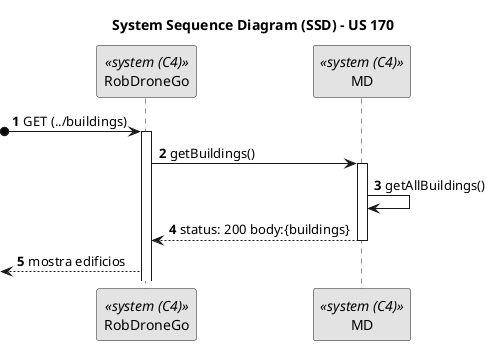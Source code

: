 @startuml
skinparam monochrome true
skinparam packageStyle rectangle
skinparam shadowing false

title System Sequence Diagram (SSD) - US 170
autonumber

participant "RobDroneGo" as Sistema <<system (C4)>>
participant "MD" as MD <<system (C4)>>

?o-> Sistema : GET (../buildings)
activate Sistema

Sistema -> MD: getBuildings()

activate MD
MD -> MD: getAllBuildings()
MD --> Sistema : status: 200 body:{buildings}
deactivate MD
<-- Sistema : mostra edificios


@enduml